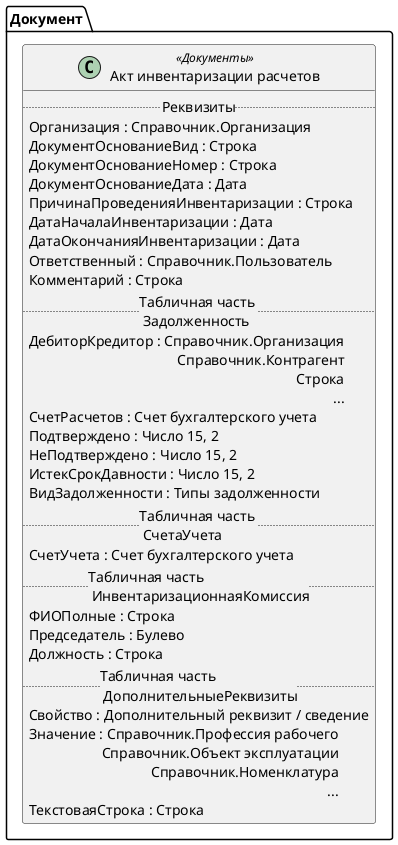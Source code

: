 ﻿@startuml ИнвентаризацияРасчетов
'!include templates.wsd
'..\include templates.wsd
class Документ.ИнвентаризацияРасчетов as "Акт инвентаризации расчетов" <<Документы>>
{
..Реквизиты..
Организация : Справочник.Организация
ДокументОснованиеВид : Строка
ДокументОснованиеНомер : Строка
ДокументОснованиеДата : Дата
ПричинаПроведенияИнвентаризации : Строка
ДатаНачалаИнвентаризации : Дата
ДатаОкончанияИнвентаризации : Дата
Ответственный : Справочник.Пользователь
Комментарий : Строка
..Табличная часть \n Задолженность..
ДебиторКредитор : Справочник.Организация\rСправочник.Контрагент\rСтрока\r...
СчетРасчетов : Счет бухгалтерского учета
Подтверждено : Число 15, 2
НеПодтверждено : Число 15, 2
ИстекСрокДавности : Число 15, 2
ВидЗадолженности : Типы задолженности
..Табличная часть \n СчетаУчета..
СчетУчета : Счет бухгалтерского учета
..Табличная часть \n ИнвентаризационнаяКомиссия..
ФИОПолные : Строка
Председатель : Булево
Должность : Строка
..Табличная часть \n ДополнительныеРеквизиты..
Свойство : Дополнительный реквизит / сведение
Значение : Справочник.Профессия рабочего\rСправочник.Объект эксплуатации\rСправочник.Номенклатура\r...
ТекстоваяСтрока : Строка
}
@enduml

